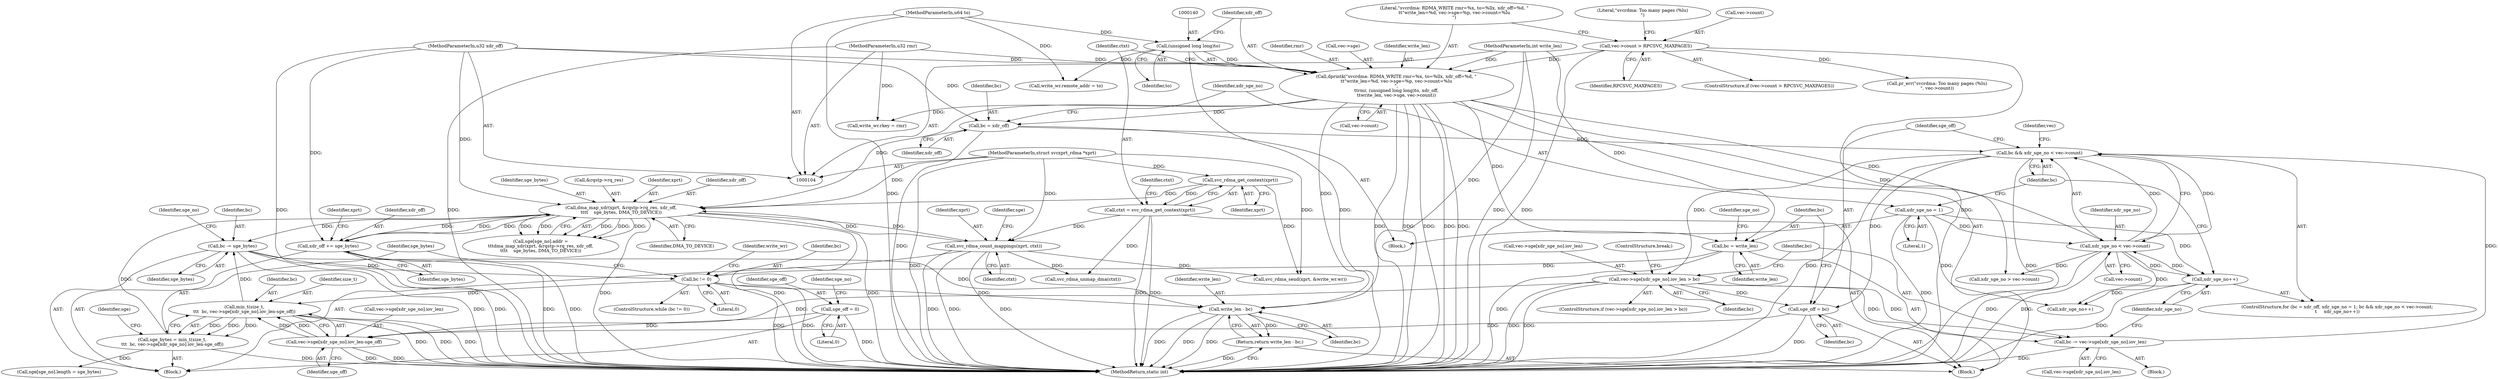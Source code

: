 digraph "1_linux_c70422f760c120480fee4de6c38804c72aa26bc1_34@API" {
"1000390" [label="(Call,write_len - bc)"];
"1000110" [label="(MethodParameterIn,int write_len)"];
"1000136" [label="(Call,dprintk(\"svcrdma: RDMA_WRITE rmr=%x, to=%llx, xdr_off=%d, \"\n\t\t\"write_len=%d, vec->sge=%p, vec->count=%lu\n\",\n\t\trmr, (unsigned long long)to, xdr_off,\n\t\twrite_len, vec->sge, vec->count))"];
"1000107" [label="(MethodParameterIn,u32 rmr)"];
"1000139" [label="(Call,(unsigned long long)to)"];
"1000108" [label="(MethodParameterIn,u64 to)"];
"1000109" [label="(MethodParameterIn,u32 xdr_off)"];
"1000122" [label="(Call,vec->count > RPCSVC_MAXPAGES)"];
"1000304" [label="(Call,bc -= sge_bytes)"];
"1000243" [label="(Call,dma_map_xdr(xprt, &rqstp->rq_res, xdr_off,\n\t\t\t\t    sge_bytes, DMA_TO_DEVICE))"];
"1000268" [label="(Call,svc_rdma_count_mappings(xprt, ctxt))"];
"1000105" [label="(MethodParameterIn,struct svcxprt_rdma *xprt)"];
"1000150" [label="(Call,ctxt = svc_rdma_get_context(xprt))"];
"1000152" [label="(Call,svc_rdma_get_context(xprt))"];
"1000252" [label="(Call,xdr_off += sge_bytes)"];
"1000216" [label="(Call,sge_bytes = min_t(size_t,\n\t\t\t  bc, vec->sge[xdr_sge_no].iov_len-sge_off))"];
"1000218" [label="(Call,min_t(size_t,\n\t\t\t  bc, vec->sge[xdr_sge_no].iov_len-sge_off))"];
"1000212" [label="(Call,bc != 0)"];
"1000205" [label="(Call,bc = write_len)"];
"1000221" [label="(Call,vec->sge[xdr_sge_no].iov_len-sge_off)"];
"1000183" [label="(Call,vec->sge[xdr_sge_no].iov_len > bc)"];
"1000172" [label="(Call,bc && xdr_sge_no < vec->count)"];
"1000193" [label="(Call,bc -= vec->sge[xdr_sge_no].iov_len)"];
"1000166" [label="(Call,bc = xdr_off)"];
"1000174" [label="(Call,xdr_sge_no < vec->count)"];
"1000179" [label="(Call,xdr_sge_no++)"];
"1000169" [label="(Call,xdr_sge_no = 1)"];
"1000286" [label="(Call,sge_off = 0)"];
"1000202" [label="(Call,sge_off = bc)"];
"1000389" [label="(Return,return write_len - bc;)"];
"1000147" [label="(Call,vec->count)"];
"1000203" [label="(Identifier,sge_off)"];
"1000142" [label="(Identifier,xdr_off)"];
"1000252" [label="(Call,xdr_off += sge_bytes)"];
"1000126" [label="(Identifier,RPCSVC_MAXPAGES)"];
"1000192" [label="(ControlStructure,break;)"];
"1000204" [label="(Identifier,bc)"];
"1000213" [label="(Identifier,bc)"];
"1000194" [label="(Identifier,bc)"];
"1000243" [label="(Call,dma_map_xdr(xprt, &rqstp->rq_res, xdr_off,\n\t\t\t\t    sge_bytes, DMA_TO_DEVICE))"];
"1000215" [label="(Block,)"];
"1000389" [label="(Return,return write_len - bc;)"];
"1000309" [label="(Identifier,sge_no)"];
"1000392" [label="(Identifier,bc)"];
"1000129" [label="(Literal,\"svcrdma: Too many pages (%lu)\n\")"];
"1000245" [label="(Call,&rqstp->rq_res)"];
"1000139" [label="(Call,(unsigned long long)to)"];
"1000390" [label="(Call,write_len - bc)"];
"1000195" [label="(Call,vec->sge[xdr_sge_no].iov_len)"];
"1000170" [label="(Identifier,xdr_sge_no)"];
"1000122" [label="(Call,vec->count > RPCSVC_MAXPAGES)"];
"1000156" [label="(Identifier,ctxt)"];
"1000269" [label="(Identifier,xprt)"];
"1000268" [label="(Call,svc_rdma_count_mappings(xprt, ctxt))"];
"1000141" [label="(Identifier,to)"];
"1000136" [label="(Call,dprintk(\"svcrdma: RDMA_WRITE rmr=%x, to=%llx, xdr_off=%d, \"\n\t\t\"write_len=%d, vec->sge=%p, vec->count=%lu\n\",\n\t\trmr, (unsigned long long)to, xdr_off,\n\t\twrite_len, vec->sge, vec->count))"];
"1000183" [label="(Call,vec->sge[xdr_sge_no].iov_len > bc)"];
"1000176" [label="(Call,vec->count)"];
"1000167" [label="(Identifier,bc)"];
"1000402" [label="(MethodReturn,static int)"];
"1000206" [label="(Identifier,bc)"];
"1000291" [label="(Call,xdr_sge_no++)"];
"1000108" [label="(MethodParameterIn,u64 to)"];
"1000207" [label="(Identifier,write_len)"];
"1000373" [label="(Call,write_wr.remote_addr = to)"];
"1000180" [label="(Identifier,xdr_sge_no)"];
"1000138" [label="(Identifier,rmr)"];
"1000382" [label="(Call,svc_rdma_send(xprt, &write_wr.wr))"];
"1000287" [label="(Identifier,sge_off)"];
"1000305" [label="(Identifier,bc)"];
"1000244" [label="(Identifier,xprt)"];
"1000237" [label="(Call,sge[sge_no].addr =\n\t\t\tdma_map_xdr(xprt, &rqstp->rq_res, xdr_off,\n\t\t\t\t    sge_bytes, DMA_TO_DEVICE))"];
"1000251" [label="(Identifier,DMA_TO_DEVICE)"];
"1000166" [label="(Call,bc = xdr_off)"];
"1000153" [label="(Identifier,xprt)"];
"1000221" [label="(Call,vec->sge[xdr_sge_no].iov_len-sge_off)"];
"1000144" [label="(Call,vec->sge)"];
"1000150" [label="(Call,ctxt = svc_rdma_get_context(xprt))"];
"1000179" [label="(Call,xdr_sge_no++)"];
"1000230" [label="(Call,sge[sge_no].length = sge_bytes)"];
"1000110" [label="(MethodParameterIn,int write_len)"];
"1000220" [label="(Identifier,bc)"];
"1000217" [label="(Identifier,sge_bytes)"];
"1000249" [label="(Identifier,xdr_off)"];
"1000181" [label="(Block,)"];
"1000290" [label="(Identifier,sge_no)"];
"1000286" [label="(Call,sge_off = 0)"];
"1000391" [label="(Identifier,write_len)"];
"1000109" [label="(MethodParameterIn,u32 xdr_off)"];
"1000174" [label="(Call,xdr_sge_no < vec->count)"];
"1000368" [label="(Call,write_wr.rkey = rmr)"];
"1000218" [label="(Call,min_t(size_t,\n\t\t\t  bc, vec->sge[xdr_sge_no].iov_len-sge_off))"];
"1000270" [label="(Identifier,ctxt)"];
"1000173" [label="(Identifier,bc)"];
"1000191" [label="(Identifier,bc)"];
"1000123" [label="(Call,vec->count)"];
"1000105" [label="(MethodParameterIn,struct svcxprt_rdma *xprt)"];
"1000219" [label="(Identifier,size_t)"];
"1000202" [label="(Call,sge_off = bc)"];
"1000316" [label="(Identifier,write_wr)"];
"1000137" [label="(Literal,\"svcrdma: RDMA_WRITE rmr=%x, to=%llx, xdr_off=%d, \"\n\t\t\"write_len=%d, vec->sge=%p, vec->count=%lu\n\")"];
"1000151" [label="(Identifier,ctxt)"];
"1000175" [label="(Identifier,xdr_sge_no)"];
"1000250" [label="(Identifier,sge_bytes)"];
"1000229" [label="(Identifier,sge_off)"];
"1000222" [label="(Call,vec->sge[xdr_sge_no].iov_len)"];
"1000184" [label="(Call,vec->sge[xdr_sge_no].iov_len)"];
"1000165" [label="(Block,)"];
"1000254" [label="(Identifier,sge_bytes)"];
"1000394" [label="(Call,svc_rdma_unmap_dma(ctxt))"];
"1000211" [label="(ControlStructure,while (bc != 0))"];
"1000306" [label="(Identifier,sge_bytes)"];
"1000209" [label="(Identifier,sge_no)"];
"1000182" [label="(ControlStructure,if (vec->sge[xdr_sge_no].iov_len > bc))"];
"1000259" [label="(Identifier,xprt)"];
"1000121" [label="(ControlStructure,if (vec->count > RPCSVC_MAXPAGES))"];
"1000152" [label="(Call,svc_rdma_get_context(xprt))"];
"1000169" [label="(Call,xdr_sge_no = 1)"];
"1000193" [label="(Call,bc -= vec->sge[xdr_sge_no].iov_len)"];
"1000205" [label="(Call,bc = write_len)"];
"1000216" [label="(Call,sge_bytes = min_t(size_t,\n\t\t\t  bc, vec->sge[xdr_sge_no].iov_len-sge_off))"];
"1000233" [label="(Identifier,sge)"];
"1000164" [label="(ControlStructure,for (bc = xdr_off, xdr_sge_no = 1; bc && xdr_sge_no < vec->count;\n\t     xdr_sge_no++))"];
"1000143" [label="(Identifier,write_len)"];
"1000172" [label="(Call,bc && xdr_sge_no < vec->count)"];
"1000294" [label="(Call,xdr_sge_no > vec->count)"];
"1000274" [label="(Identifier,sge)"];
"1000112" [label="(Block,)"];
"1000288" [label="(Literal,0)"];
"1000212" [label="(Call,bc != 0)"];
"1000107" [label="(MethodParameterIn,u32 rmr)"];
"1000128" [label="(Call,pr_err(\"svcrdma: Too many pages (%lu)\n\", vec->count))"];
"1000253" [label="(Identifier,xdr_off)"];
"1000304" [label="(Call,bc -= sge_bytes)"];
"1000168" [label="(Identifier,xdr_off)"];
"1000214" [label="(Literal,0)"];
"1000187" [label="(Identifier,vec)"];
"1000171" [label="(Literal,1)"];
"1000390" -> "1000389"  [label="AST: "];
"1000390" -> "1000392"  [label="CFG: "];
"1000391" -> "1000390"  [label="AST: "];
"1000392" -> "1000390"  [label="AST: "];
"1000389" -> "1000390"  [label="CFG: "];
"1000390" -> "1000402"  [label="DDG: "];
"1000390" -> "1000402"  [label="DDG: "];
"1000390" -> "1000402"  [label="DDG: "];
"1000390" -> "1000389"  [label="DDG: "];
"1000110" -> "1000390"  [label="DDG: "];
"1000136" -> "1000390"  [label="DDG: "];
"1000304" -> "1000390"  [label="DDG: "];
"1000212" -> "1000390"  [label="DDG: "];
"1000110" -> "1000104"  [label="AST: "];
"1000110" -> "1000402"  [label="DDG: "];
"1000110" -> "1000136"  [label="DDG: "];
"1000110" -> "1000205"  [label="DDG: "];
"1000136" -> "1000112"  [label="AST: "];
"1000136" -> "1000147"  [label="CFG: "];
"1000137" -> "1000136"  [label="AST: "];
"1000138" -> "1000136"  [label="AST: "];
"1000139" -> "1000136"  [label="AST: "];
"1000142" -> "1000136"  [label="AST: "];
"1000143" -> "1000136"  [label="AST: "];
"1000144" -> "1000136"  [label="AST: "];
"1000147" -> "1000136"  [label="AST: "];
"1000151" -> "1000136"  [label="CFG: "];
"1000136" -> "1000402"  [label="DDG: "];
"1000136" -> "1000402"  [label="DDG: "];
"1000136" -> "1000402"  [label="DDG: "];
"1000136" -> "1000402"  [label="DDG: "];
"1000136" -> "1000402"  [label="DDG: "];
"1000107" -> "1000136"  [label="DDG: "];
"1000139" -> "1000136"  [label="DDG: "];
"1000109" -> "1000136"  [label="DDG: "];
"1000122" -> "1000136"  [label="DDG: "];
"1000136" -> "1000166"  [label="DDG: "];
"1000136" -> "1000174"  [label="DDG: "];
"1000136" -> "1000205"  [label="DDG: "];
"1000136" -> "1000243"  [label="DDG: "];
"1000136" -> "1000294"  [label="DDG: "];
"1000136" -> "1000368"  [label="DDG: "];
"1000107" -> "1000104"  [label="AST: "];
"1000107" -> "1000402"  [label="DDG: "];
"1000107" -> "1000368"  [label="DDG: "];
"1000139" -> "1000141"  [label="CFG: "];
"1000140" -> "1000139"  [label="AST: "];
"1000141" -> "1000139"  [label="AST: "];
"1000142" -> "1000139"  [label="CFG: "];
"1000139" -> "1000402"  [label="DDG: "];
"1000108" -> "1000139"  [label="DDG: "];
"1000139" -> "1000373"  [label="DDG: "];
"1000108" -> "1000104"  [label="AST: "];
"1000108" -> "1000402"  [label="DDG: "];
"1000108" -> "1000373"  [label="DDG: "];
"1000109" -> "1000104"  [label="AST: "];
"1000109" -> "1000402"  [label="DDG: "];
"1000109" -> "1000166"  [label="DDG: "];
"1000109" -> "1000243"  [label="DDG: "];
"1000109" -> "1000252"  [label="DDG: "];
"1000122" -> "1000121"  [label="AST: "];
"1000122" -> "1000126"  [label="CFG: "];
"1000123" -> "1000122"  [label="AST: "];
"1000126" -> "1000122"  [label="AST: "];
"1000129" -> "1000122"  [label="CFG: "];
"1000137" -> "1000122"  [label="CFG: "];
"1000122" -> "1000402"  [label="DDG: "];
"1000122" -> "1000402"  [label="DDG: "];
"1000122" -> "1000128"  [label="DDG: "];
"1000304" -> "1000215"  [label="AST: "];
"1000304" -> "1000306"  [label="CFG: "];
"1000305" -> "1000304"  [label="AST: "];
"1000306" -> "1000304"  [label="AST: "];
"1000309" -> "1000304"  [label="CFG: "];
"1000304" -> "1000402"  [label="DDG: "];
"1000304" -> "1000402"  [label="DDG: "];
"1000304" -> "1000212"  [label="DDG: "];
"1000243" -> "1000304"  [label="DDG: "];
"1000218" -> "1000304"  [label="DDG: "];
"1000243" -> "1000237"  [label="AST: "];
"1000243" -> "1000251"  [label="CFG: "];
"1000244" -> "1000243"  [label="AST: "];
"1000245" -> "1000243"  [label="AST: "];
"1000249" -> "1000243"  [label="AST: "];
"1000250" -> "1000243"  [label="AST: "];
"1000251" -> "1000243"  [label="AST: "];
"1000237" -> "1000243"  [label="CFG: "];
"1000243" -> "1000402"  [label="DDG: "];
"1000243" -> "1000402"  [label="DDG: "];
"1000243" -> "1000402"  [label="DDG: "];
"1000243" -> "1000237"  [label="DDG: "];
"1000243" -> "1000237"  [label="DDG: "];
"1000243" -> "1000237"  [label="DDG: "];
"1000243" -> "1000237"  [label="DDG: "];
"1000243" -> "1000237"  [label="DDG: "];
"1000268" -> "1000243"  [label="DDG: "];
"1000152" -> "1000243"  [label="DDG: "];
"1000105" -> "1000243"  [label="DDG: "];
"1000252" -> "1000243"  [label="DDG: "];
"1000216" -> "1000243"  [label="DDG: "];
"1000243" -> "1000252"  [label="DDG: "];
"1000243" -> "1000252"  [label="DDG: "];
"1000243" -> "1000268"  [label="DDG: "];
"1000268" -> "1000215"  [label="AST: "];
"1000268" -> "1000270"  [label="CFG: "];
"1000269" -> "1000268"  [label="AST: "];
"1000270" -> "1000268"  [label="AST: "];
"1000274" -> "1000268"  [label="CFG: "];
"1000268" -> "1000402"  [label="DDG: "];
"1000268" -> "1000402"  [label="DDG: "];
"1000268" -> "1000402"  [label="DDG: "];
"1000105" -> "1000268"  [label="DDG: "];
"1000150" -> "1000268"  [label="DDG: "];
"1000268" -> "1000382"  [label="DDG: "];
"1000268" -> "1000394"  [label="DDG: "];
"1000105" -> "1000104"  [label="AST: "];
"1000105" -> "1000402"  [label="DDG: "];
"1000105" -> "1000152"  [label="DDG: "];
"1000105" -> "1000382"  [label="DDG: "];
"1000150" -> "1000112"  [label="AST: "];
"1000150" -> "1000152"  [label="CFG: "];
"1000151" -> "1000150"  [label="AST: "];
"1000152" -> "1000150"  [label="AST: "];
"1000156" -> "1000150"  [label="CFG: "];
"1000150" -> "1000402"  [label="DDG: "];
"1000150" -> "1000402"  [label="DDG: "];
"1000152" -> "1000150"  [label="DDG: "];
"1000150" -> "1000394"  [label="DDG: "];
"1000152" -> "1000153"  [label="CFG: "];
"1000153" -> "1000152"  [label="AST: "];
"1000152" -> "1000382"  [label="DDG: "];
"1000252" -> "1000215"  [label="AST: "];
"1000252" -> "1000254"  [label="CFG: "];
"1000253" -> "1000252"  [label="AST: "];
"1000254" -> "1000252"  [label="AST: "];
"1000259" -> "1000252"  [label="CFG: "];
"1000252" -> "1000402"  [label="DDG: "];
"1000252" -> "1000402"  [label="DDG: "];
"1000216" -> "1000215"  [label="AST: "];
"1000216" -> "1000218"  [label="CFG: "];
"1000217" -> "1000216"  [label="AST: "];
"1000218" -> "1000216"  [label="AST: "];
"1000233" -> "1000216"  [label="CFG: "];
"1000216" -> "1000402"  [label="DDG: "];
"1000218" -> "1000216"  [label="DDG: "];
"1000218" -> "1000216"  [label="DDG: "];
"1000218" -> "1000216"  [label="DDG: "];
"1000216" -> "1000230"  [label="DDG: "];
"1000218" -> "1000221"  [label="CFG: "];
"1000219" -> "1000218"  [label="AST: "];
"1000220" -> "1000218"  [label="AST: "];
"1000221" -> "1000218"  [label="AST: "];
"1000218" -> "1000402"  [label="DDG: "];
"1000218" -> "1000402"  [label="DDG: "];
"1000218" -> "1000402"  [label="DDG: "];
"1000212" -> "1000218"  [label="DDG: "];
"1000221" -> "1000218"  [label="DDG: "];
"1000221" -> "1000218"  [label="DDG: "];
"1000212" -> "1000211"  [label="AST: "];
"1000212" -> "1000214"  [label="CFG: "];
"1000213" -> "1000212"  [label="AST: "];
"1000214" -> "1000212"  [label="AST: "];
"1000217" -> "1000212"  [label="CFG: "];
"1000316" -> "1000212"  [label="CFG: "];
"1000212" -> "1000402"  [label="DDG: "];
"1000212" -> "1000402"  [label="DDG: "];
"1000205" -> "1000212"  [label="DDG: "];
"1000205" -> "1000112"  [label="AST: "];
"1000205" -> "1000207"  [label="CFG: "];
"1000206" -> "1000205"  [label="AST: "];
"1000207" -> "1000205"  [label="AST: "];
"1000209" -> "1000205"  [label="CFG: "];
"1000205" -> "1000402"  [label="DDG: "];
"1000221" -> "1000229"  [label="CFG: "];
"1000222" -> "1000221"  [label="AST: "];
"1000229" -> "1000221"  [label="AST: "];
"1000221" -> "1000402"  [label="DDG: "];
"1000221" -> "1000402"  [label="DDG: "];
"1000183" -> "1000221"  [label="DDG: "];
"1000286" -> "1000221"  [label="DDG: "];
"1000202" -> "1000221"  [label="DDG: "];
"1000183" -> "1000182"  [label="AST: "];
"1000183" -> "1000191"  [label="CFG: "];
"1000184" -> "1000183"  [label="AST: "];
"1000191" -> "1000183"  [label="AST: "];
"1000192" -> "1000183"  [label="CFG: "];
"1000194" -> "1000183"  [label="CFG: "];
"1000183" -> "1000402"  [label="DDG: "];
"1000183" -> "1000402"  [label="DDG: "];
"1000172" -> "1000183"  [label="DDG: "];
"1000183" -> "1000193"  [label="DDG: "];
"1000183" -> "1000193"  [label="DDG: "];
"1000183" -> "1000202"  [label="DDG: "];
"1000172" -> "1000164"  [label="AST: "];
"1000172" -> "1000173"  [label="CFG: "];
"1000172" -> "1000174"  [label="CFG: "];
"1000173" -> "1000172"  [label="AST: "];
"1000174" -> "1000172"  [label="AST: "];
"1000187" -> "1000172"  [label="CFG: "];
"1000203" -> "1000172"  [label="CFG: "];
"1000172" -> "1000402"  [label="DDG: "];
"1000172" -> "1000402"  [label="DDG: "];
"1000193" -> "1000172"  [label="DDG: "];
"1000166" -> "1000172"  [label="DDG: "];
"1000174" -> "1000172"  [label="DDG: "];
"1000174" -> "1000172"  [label="DDG: "];
"1000172" -> "1000202"  [label="DDG: "];
"1000193" -> "1000181"  [label="AST: "];
"1000193" -> "1000195"  [label="CFG: "];
"1000194" -> "1000193"  [label="AST: "];
"1000195" -> "1000193"  [label="AST: "];
"1000180" -> "1000193"  [label="CFG: "];
"1000193" -> "1000402"  [label="DDG: "];
"1000166" -> "1000165"  [label="AST: "];
"1000166" -> "1000168"  [label="CFG: "];
"1000167" -> "1000166"  [label="AST: "];
"1000168" -> "1000166"  [label="AST: "];
"1000170" -> "1000166"  [label="CFG: "];
"1000166" -> "1000402"  [label="DDG: "];
"1000174" -> "1000176"  [label="CFG: "];
"1000175" -> "1000174"  [label="AST: "];
"1000176" -> "1000174"  [label="AST: "];
"1000174" -> "1000402"  [label="DDG: "];
"1000174" -> "1000402"  [label="DDG: "];
"1000179" -> "1000174"  [label="DDG: "];
"1000169" -> "1000174"  [label="DDG: "];
"1000174" -> "1000179"  [label="DDG: "];
"1000174" -> "1000291"  [label="DDG: "];
"1000174" -> "1000294"  [label="DDG: "];
"1000179" -> "1000164"  [label="AST: "];
"1000179" -> "1000180"  [label="CFG: "];
"1000180" -> "1000179"  [label="AST: "];
"1000173" -> "1000179"  [label="CFG: "];
"1000179" -> "1000402"  [label="DDG: "];
"1000169" -> "1000179"  [label="DDG: "];
"1000179" -> "1000291"  [label="DDG: "];
"1000169" -> "1000165"  [label="AST: "];
"1000169" -> "1000171"  [label="CFG: "];
"1000170" -> "1000169"  [label="AST: "];
"1000171" -> "1000169"  [label="AST: "];
"1000173" -> "1000169"  [label="CFG: "];
"1000169" -> "1000402"  [label="DDG: "];
"1000169" -> "1000291"  [label="DDG: "];
"1000286" -> "1000215"  [label="AST: "];
"1000286" -> "1000288"  [label="CFG: "];
"1000287" -> "1000286"  [label="AST: "];
"1000288" -> "1000286"  [label="AST: "];
"1000290" -> "1000286"  [label="CFG: "];
"1000286" -> "1000402"  [label="DDG: "];
"1000202" -> "1000112"  [label="AST: "];
"1000202" -> "1000204"  [label="CFG: "];
"1000203" -> "1000202"  [label="AST: "];
"1000204" -> "1000202"  [label="AST: "];
"1000206" -> "1000202"  [label="CFG: "];
"1000202" -> "1000402"  [label="DDG: "];
"1000389" -> "1000112"  [label="AST: "];
"1000402" -> "1000389"  [label="CFG: "];
"1000389" -> "1000402"  [label="DDG: "];
}
